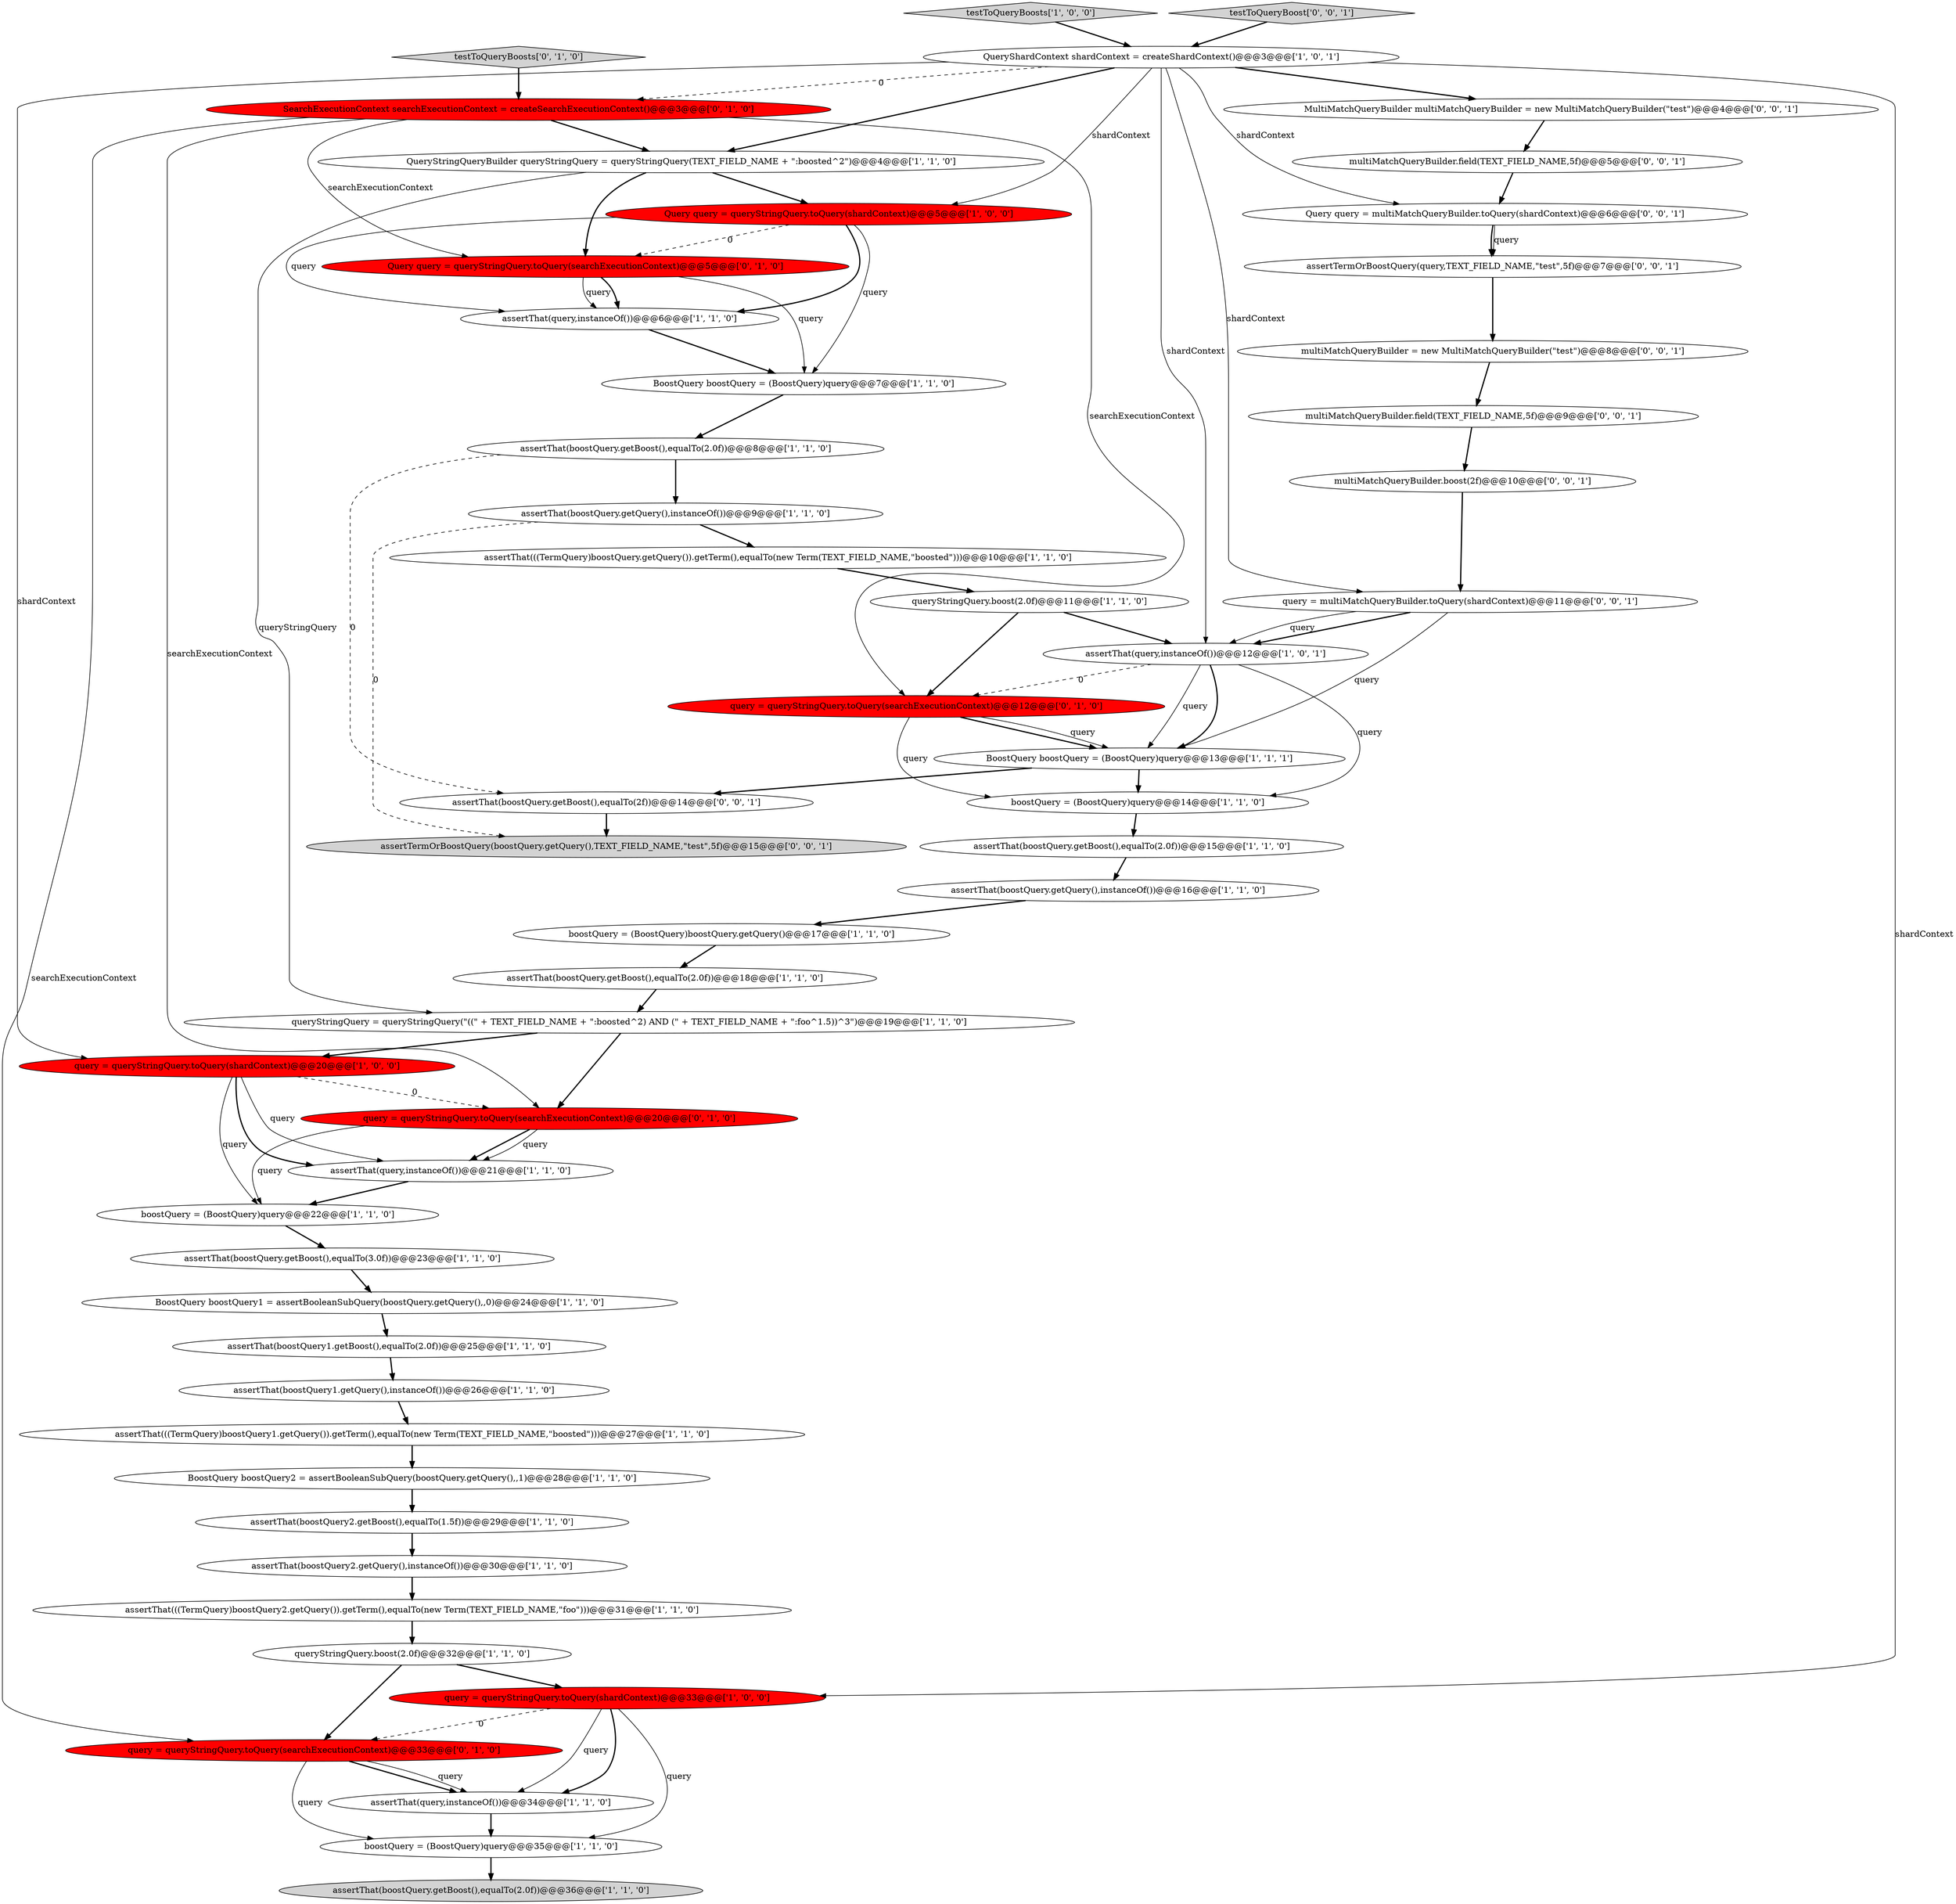 digraph {
50 [style = filled, label = "assertThat(boostQuery.getBoost(),equalTo(2f))@@@14@@@['0', '0', '1']", fillcolor = white, shape = ellipse image = "AAA0AAABBB3BBB"];
44 [style = filled, label = "assertTermOrBoostQuery(boostQuery.getQuery(),TEXT_FIELD_NAME,\"test\",5f)@@@15@@@['0', '0', '1']", fillcolor = lightgray, shape = ellipse image = "AAA0AAABBB3BBB"];
8 [style = filled, label = "BoostQuery boostQuery = (BoostQuery)query@@@7@@@['1', '1', '0']", fillcolor = white, shape = ellipse image = "AAA0AAABBB1BBB"];
39 [style = filled, label = "query = queryStringQuery.toQuery(searchExecutionContext)@@@12@@@['0', '1', '0']", fillcolor = red, shape = ellipse image = "AAA1AAABBB2BBB"];
46 [style = filled, label = "assertTermOrBoostQuery(query,TEXT_FIELD_NAME,\"test\",5f)@@@7@@@['0', '0', '1']", fillcolor = white, shape = ellipse image = "AAA0AAABBB3BBB"];
33 [style = filled, label = "assertThat(((TermQuery)boostQuery.getQuery()).getTerm(),equalTo(new Term(TEXT_FIELD_NAME,\"boosted\")))@@@10@@@['1', '1', '0']", fillcolor = white, shape = ellipse image = "AAA0AAABBB1BBB"];
17 [style = filled, label = "assertThat(boostQuery1.getQuery(),instanceOf())@@@26@@@['1', '1', '0']", fillcolor = white, shape = ellipse image = "AAA0AAABBB1BBB"];
49 [style = filled, label = "multiMatchQueryBuilder.field(TEXT_FIELD_NAME,5f)@@@9@@@['0', '0', '1']", fillcolor = white, shape = ellipse image = "AAA0AAABBB3BBB"];
1 [style = filled, label = "queryStringQuery = queryStringQuery(\"((\" + TEXT_FIELD_NAME + \":boosted^2) AND (\" + TEXT_FIELD_NAME + \":foo^1.5))^3\")@@@19@@@['1', '1', '0']", fillcolor = white, shape = ellipse image = "AAA0AAABBB1BBB"];
18 [style = filled, label = "queryStringQuery.boost(2.0f)@@@32@@@['1', '1', '0']", fillcolor = white, shape = ellipse image = "AAA0AAABBB1BBB"];
42 [style = filled, label = "multiMatchQueryBuilder.boost(2f)@@@10@@@['0', '0', '1']", fillcolor = white, shape = ellipse image = "AAA0AAABBB3BBB"];
45 [style = filled, label = "multiMatchQueryBuilder.field(TEXT_FIELD_NAME,5f)@@@5@@@['0', '0', '1']", fillcolor = white, shape = ellipse image = "AAA0AAABBB3BBB"];
38 [style = filled, label = "Query query = queryStringQuery.toQuery(searchExecutionContext)@@@5@@@['0', '1', '0']", fillcolor = red, shape = ellipse image = "AAA1AAABBB2BBB"];
0 [style = filled, label = "Query query = queryStringQuery.toQuery(shardContext)@@@5@@@['1', '0', '0']", fillcolor = red, shape = ellipse image = "AAA1AAABBB1BBB"];
5 [style = filled, label = "boostQuery = (BoostQuery)query@@@22@@@['1', '1', '0']", fillcolor = white, shape = ellipse image = "AAA0AAABBB1BBB"];
12 [style = filled, label = "assertThat(query,instanceOf())@@@6@@@['1', '1', '0']", fillcolor = white, shape = ellipse image = "AAA0AAABBB1BBB"];
19 [style = filled, label = "testToQueryBoosts['1', '0', '0']", fillcolor = lightgray, shape = diamond image = "AAA0AAABBB1BBB"];
21 [style = filled, label = "query = queryStringQuery.toQuery(shardContext)@@@20@@@['1', '0', '0']", fillcolor = red, shape = ellipse image = "AAA1AAABBB1BBB"];
40 [style = filled, label = "query = queryStringQuery.toQuery(searchExecutionContext)@@@33@@@['0', '1', '0']", fillcolor = red, shape = ellipse image = "AAA1AAABBB2BBB"];
29 [style = filled, label = "assertThat(query,instanceOf())@@@21@@@['1', '1', '0']", fillcolor = white, shape = ellipse image = "AAA0AAABBB1BBB"];
23 [style = filled, label = "assertThat(boostQuery.getQuery(),instanceOf())@@@16@@@['1', '1', '0']", fillcolor = white, shape = ellipse image = "AAA0AAABBB1BBB"];
26 [style = filled, label = "assertThat(boostQuery.getBoost(),equalTo(3.0f))@@@23@@@['1', '1', '0']", fillcolor = white, shape = ellipse image = "AAA0AAABBB1BBB"];
41 [style = filled, label = "MultiMatchQueryBuilder multiMatchQueryBuilder = new MultiMatchQueryBuilder(\"test\")@@@4@@@['0', '0', '1']", fillcolor = white, shape = ellipse image = "AAA0AAABBB3BBB"];
10 [style = filled, label = "assertThat(boostQuery.getBoost(),equalTo(2.0f))@@@15@@@['1', '1', '0']", fillcolor = white, shape = ellipse image = "AAA0AAABBB1BBB"];
47 [style = filled, label = "testToQueryBoost['0', '0', '1']", fillcolor = lightgray, shape = diamond image = "AAA0AAABBB3BBB"];
11 [style = filled, label = "assertThat(query,instanceOf())@@@34@@@['1', '1', '0']", fillcolor = white, shape = ellipse image = "AAA0AAABBB1BBB"];
16 [style = filled, label = "assertThat(boostQuery.getQuery(),instanceOf())@@@9@@@['1', '1', '0']", fillcolor = white, shape = ellipse image = "AAA0AAABBB1BBB"];
22 [style = filled, label = "assertThat(boostQuery.getBoost(),equalTo(2.0f))@@@8@@@['1', '1', '0']", fillcolor = white, shape = ellipse image = "AAA0AAABBB1BBB"];
9 [style = filled, label = "assertThat(boostQuery1.getBoost(),equalTo(2.0f))@@@25@@@['1', '1', '0']", fillcolor = white, shape = ellipse image = "AAA0AAABBB1BBB"];
31 [style = filled, label = "BoostQuery boostQuery1 = assertBooleanSubQuery(boostQuery.getQuery(),,0)@@@24@@@['1', '1', '0']", fillcolor = white, shape = ellipse image = "AAA0AAABBB1BBB"];
51 [style = filled, label = "Query query = multiMatchQueryBuilder.toQuery(shardContext)@@@6@@@['0', '0', '1']", fillcolor = white, shape = ellipse image = "AAA0AAABBB3BBB"];
28 [style = filled, label = "QueryShardContext shardContext = createShardContext()@@@3@@@['1', '0', '1']", fillcolor = white, shape = ellipse image = "AAA0AAABBB1BBB"];
30 [style = filled, label = "boostQuery = (BoostQuery)boostQuery.getQuery()@@@17@@@['1', '1', '0']", fillcolor = white, shape = ellipse image = "AAA0AAABBB1BBB"];
34 [style = filled, label = "assertThat(((TermQuery)boostQuery1.getQuery()).getTerm(),equalTo(new Term(TEXT_FIELD_NAME,\"boosted\")))@@@27@@@['1', '1', '0']", fillcolor = white, shape = ellipse image = "AAA0AAABBB1BBB"];
6 [style = filled, label = "BoostQuery boostQuery2 = assertBooleanSubQuery(boostQuery.getQuery(),,1)@@@28@@@['1', '1', '0']", fillcolor = white, shape = ellipse image = "AAA0AAABBB1BBB"];
48 [style = filled, label = "multiMatchQueryBuilder = new MultiMatchQueryBuilder(\"test\")@@@8@@@['0', '0', '1']", fillcolor = white, shape = ellipse image = "AAA0AAABBB3BBB"];
35 [style = filled, label = "testToQueryBoosts['0', '1', '0']", fillcolor = lightgray, shape = diamond image = "AAA0AAABBB2BBB"];
32 [style = filled, label = "assertThat(boostQuery.getBoost(),equalTo(2.0f))@@@36@@@['1', '1', '0']", fillcolor = lightgray, shape = ellipse image = "AAA0AAABBB1BBB"];
36 [style = filled, label = "query = queryStringQuery.toQuery(searchExecutionContext)@@@20@@@['0', '1', '0']", fillcolor = red, shape = ellipse image = "AAA1AAABBB2BBB"];
37 [style = filled, label = "SearchExecutionContext searchExecutionContext = createSearchExecutionContext()@@@3@@@['0', '1', '0']", fillcolor = red, shape = ellipse image = "AAA1AAABBB2BBB"];
15 [style = filled, label = "assertThat(boostQuery2.getBoost(),equalTo(1.5f))@@@29@@@['1', '1', '0']", fillcolor = white, shape = ellipse image = "AAA0AAABBB1BBB"];
20 [style = filled, label = "assertThat(boostQuery.getBoost(),equalTo(2.0f))@@@18@@@['1', '1', '0']", fillcolor = white, shape = ellipse image = "AAA0AAABBB1BBB"];
25 [style = filled, label = "BoostQuery boostQuery = (BoostQuery)query@@@13@@@['1', '1', '1']", fillcolor = white, shape = ellipse image = "AAA0AAABBB1BBB"];
4 [style = filled, label = "boostQuery = (BoostQuery)query@@@35@@@['1', '1', '0']", fillcolor = white, shape = ellipse image = "AAA0AAABBB1BBB"];
27 [style = filled, label = "assertThat(boostQuery2.getQuery(),instanceOf())@@@30@@@['1', '1', '0']", fillcolor = white, shape = ellipse image = "AAA0AAABBB1BBB"];
7 [style = filled, label = "boostQuery = (BoostQuery)query@@@14@@@['1', '1', '0']", fillcolor = white, shape = ellipse image = "AAA0AAABBB1BBB"];
13 [style = filled, label = "QueryStringQueryBuilder queryStringQuery = queryStringQuery(TEXT_FIELD_NAME + \":boosted^2\")@@@4@@@['1', '1', '0']", fillcolor = white, shape = ellipse image = "AAA0AAABBB1BBB"];
24 [style = filled, label = "query = queryStringQuery.toQuery(shardContext)@@@33@@@['1', '0', '0']", fillcolor = red, shape = ellipse image = "AAA1AAABBB1BBB"];
14 [style = filled, label = "assertThat(query,instanceOf())@@@12@@@['1', '0', '1']", fillcolor = white, shape = ellipse image = "AAA0AAABBB1BBB"];
43 [style = filled, label = "query = multiMatchQueryBuilder.toQuery(shardContext)@@@11@@@['0', '0', '1']", fillcolor = white, shape = ellipse image = "AAA0AAABBB3BBB"];
3 [style = filled, label = "queryStringQuery.boost(2.0f)@@@11@@@['1', '1', '0']", fillcolor = white, shape = ellipse image = "AAA0AAABBB1BBB"];
2 [style = filled, label = "assertThat(((TermQuery)boostQuery2.getQuery()).getTerm(),equalTo(new Term(TEXT_FIELD_NAME,\"foo\")))@@@31@@@['1', '1', '0']", fillcolor = white, shape = ellipse image = "AAA0AAABBB1BBB"];
28->0 [style = solid, label="shardContext"];
38->12 [style = solid, label="query"];
14->25 [style = bold, label=""];
29->5 [style = bold, label=""];
24->4 [style = solid, label="query"];
31->9 [style = bold, label=""];
30->20 [style = bold, label=""];
36->29 [style = bold, label=""];
50->44 [style = bold, label=""];
38->12 [style = bold, label=""];
37->39 [style = solid, label="searchExecutionContext"];
46->48 [style = bold, label=""];
0->38 [style = dashed, label="0"];
14->25 [style = solid, label="query"];
37->36 [style = solid, label="searchExecutionContext"];
14->7 [style = solid, label="query"];
40->11 [style = bold, label=""];
35->37 [style = bold, label=""];
1->21 [style = bold, label=""];
24->11 [style = bold, label=""];
28->24 [style = solid, label="shardContext"];
3->39 [style = bold, label=""];
41->45 [style = bold, label=""];
19->28 [style = bold, label=""];
27->2 [style = bold, label=""];
48->49 [style = bold, label=""];
33->3 [style = bold, label=""];
23->30 [style = bold, label=""];
47->28 [style = bold, label=""];
21->5 [style = solid, label="query"];
2->18 [style = bold, label=""];
9->17 [style = bold, label=""];
24->40 [style = dashed, label="0"];
28->14 [style = solid, label="shardContext"];
25->7 [style = bold, label=""];
21->36 [style = dashed, label="0"];
36->29 [style = solid, label="query"];
38->8 [style = solid, label="query"];
8->22 [style = bold, label=""];
17->34 [style = bold, label=""];
21->29 [style = bold, label=""];
24->11 [style = solid, label="query"];
16->33 [style = bold, label=""];
51->46 [style = solid, label="query"];
39->25 [style = bold, label=""];
39->25 [style = solid, label="query"];
37->13 [style = bold, label=""];
13->0 [style = bold, label=""];
18->24 [style = bold, label=""];
13->1 [style = solid, label="queryStringQuery"];
22->16 [style = bold, label=""];
45->51 [style = bold, label=""];
0->12 [style = bold, label=""];
18->40 [style = bold, label=""];
11->4 [style = bold, label=""];
16->44 [style = dashed, label="0"];
5->26 [style = bold, label=""];
14->39 [style = dashed, label="0"];
20->1 [style = bold, label=""];
37->40 [style = solid, label="searchExecutionContext"];
43->25 [style = solid, label="query"];
6->15 [style = bold, label=""];
28->41 [style = bold, label=""];
26->31 [style = bold, label=""];
40->4 [style = solid, label="query"];
40->11 [style = solid, label="query"];
43->14 [style = bold, label=""];
10->23 [style = bold, label=""];
12->8 [style = bold, label=""];
0->8 [style = solid, label="query"];
28->51 [style = solid, label="shardContext"];
37->38 [style = solid, label="searchExecutionContext"];
49->42 [style = bold, label=""];
21->29 [style = solid, label="query"];
42->43 [style = bold, label=""];
39->7 [style = solid, label="query"];
28->37 [style = dashed, label="0"];
7->10 [style = bold, label=""];
28->21 [style = solid, label="shardContext"];
3->14 [style = bold, label=""];
28->13 [style = bold, label=""];
1->36 [style = bold, label=""];
0->12 [style = solid, label="query"];
51->46 [style = bold, label=""];
22->50 [style = dashed, label="0"];
34->6 [style = bold, label=""];
43->14 [style = solid, label="query"];
13->38 [style = bold, label=""];
25->50 [style = bold, label=""];
15->27 [style = bold, label=""];
4->32 [style = bold, label=""];
36->5 [style = solid, label="query"];
28->43 [style = solid, label="shardContext"];
}
